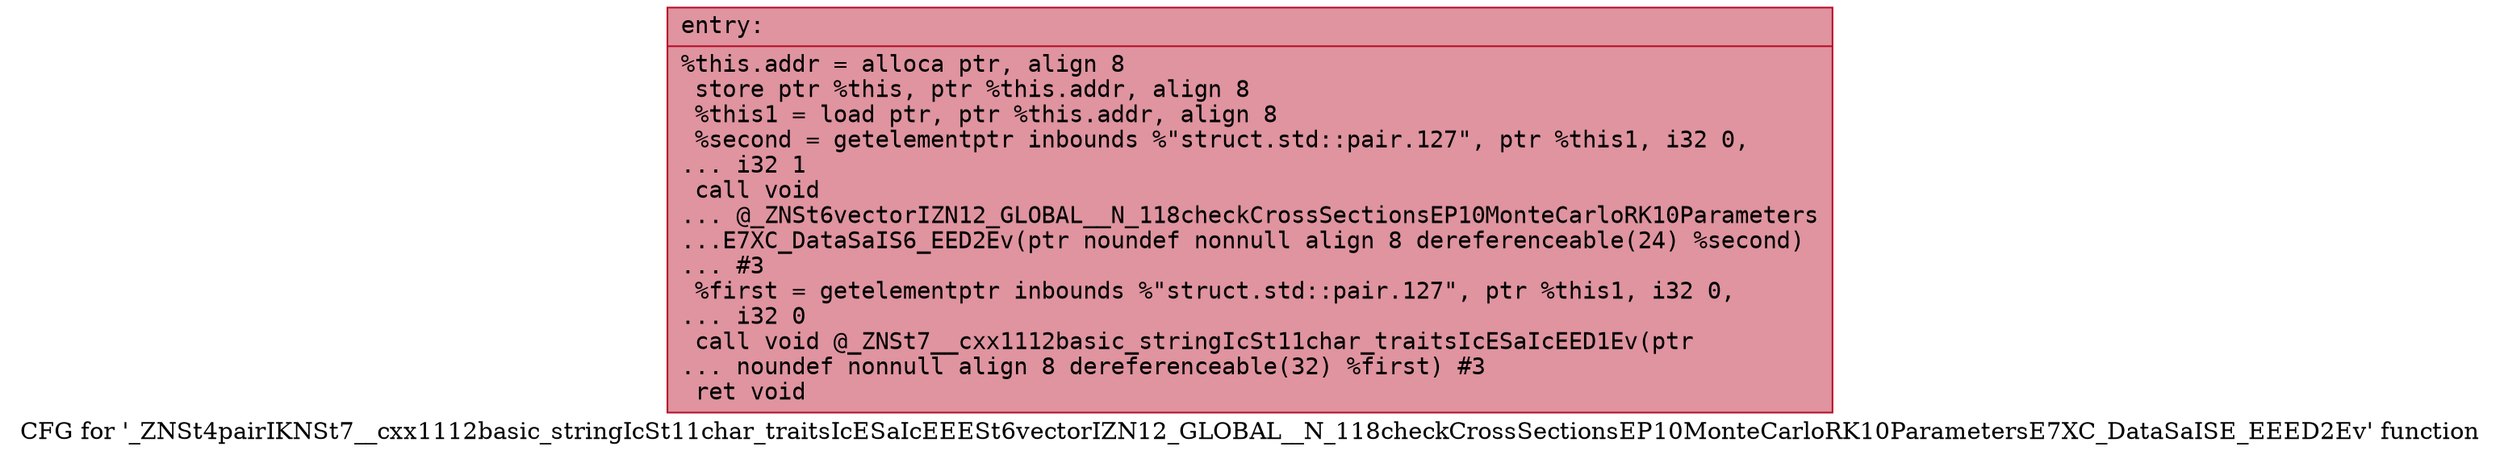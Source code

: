 digraph "CFG for '_ZNSt4pairIKNSt7__cxx1112basic_stringIcSt11char_traitsIcESaIcEEESt6vectorIZN12_GLOBAL__N_118checkCrossSectionsEP10MonteCarloRK10ParametersE7XC_DataSaISE_EEED2Ev' function" {
	label="CFG for '_ZNSt4pairIKNSt7__cxx1112basic_stringIcSt11char_traitsIcESaIcEEESt6vectorIZN12_GLOBAL__N_118checkCrossSectionsEP10MonteCarloRK10ParametersE7XC_DataSaISE_EEED2Ev' function";

	Node0x55dab4959a10 [shape=record,color="#b70d28ff", style=filled, fillcolor="#b70d2870" fontname="Courier",label="{entry:\l|  %this.addr = alloca ptr, align 8\l  store ptr %this, ptr %this.addr, align 8\l  %this1 = load ptr, ptr %this.addr, align 8\l  %second = getelementptr inbounds %\"struct.std::pair.127\", ptr %this1, i32 0,\l... i32 1\l  call void\l... @_ZNSt6vectorIZN12_GLOBAL__N_118checkCrossSectionsEP10MonteCarloRK10Parameters\l...E7XC_DataSaIS6_EED2Ev(ptr noundef nonnull align 8 dereferenceable(24) %second)\l... #3\l  %first = getelementptr inbounds %\"struct.std::pair.127\", ptr %this1, i32 0,\l... i32 0\l  call void @_ZNSt7__cxx1112basic_stringIcSt11char_traitsIcESaIcEED1Ev(ptr\l... noundef nonnull align 8 dereferenceable(32) %first) #3\l  ret void\l}"];
}
